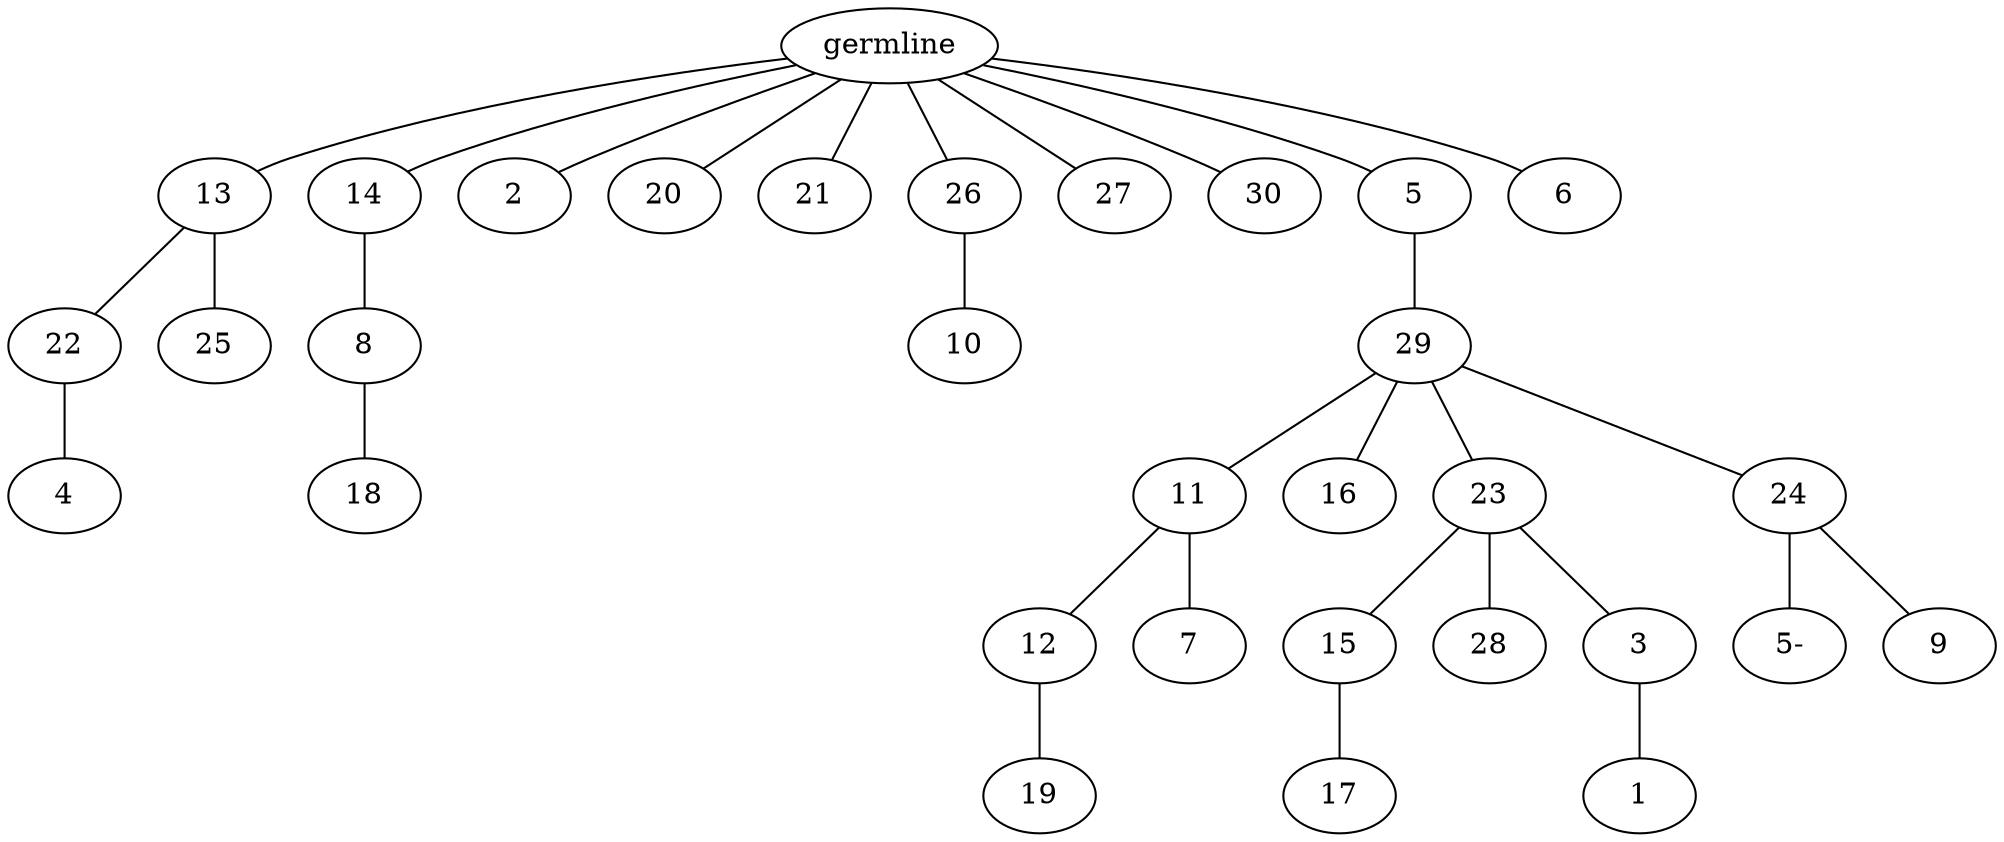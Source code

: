 graph tree {
    "140457964313952" [label="germline"];
    "140457964334768" [label="13"];
    "140457964344272" [label="22"];
    "140457964344704" [label="4"];
    "140457964344608" [label="25"];
    "140457964343792" [label="14"];
    "140457964345376" [label="8"];
    "140457964345856" [label="18"];
    "140457964345232" [label="2"];
    "140457964344128" [label="20"];
    "140457964345952" [label="21"];
    "140457964346528" [label="26"];
    "140457964346960" [label="10"];
    "140457964347104" [label="27"];
    "140457964346816" [label="30"];
    "140457964351744" [label="5"];
    "140457964352272" [label="29"];
    "140457964352896" [label="11"];
    "140457964353328" [label="12"];
    "140457964353760" [label="19"];
    "140457964353664" [label="7"];
    "140457964352992" [label="16"];
    "140457964353232" [label="23"];
    "140457964354624" [label="15"];
    "140457964329472" [label="17"];
    "140457964329424" [label="28"];
    "140457964329760" [label="3"];
    "140457964328464" [label="1"];
    "140457964328800" [label="24"];
    "140457964332080" [label="5-"];
    "140457964331648" [label="9"];
    "140457964329616" [label="6"];
    "140457964313952" -- "140457964334768";
    "140457964313952" -- "140457964343792";
    "140457964313952" -- "140457964345232";
    "140457964313952" -- "140457964344128";
    "140457964313952" -- "140457964345952";
    "140457964313952" -- "140457964346528";
    "140457964313952" -- "140457964347104";
    "140457964313952" -- "140457964346816";
    "140457964313952" -- "140457964351744";
    "140457964313952" -- "140457964329616";
    "140457964334768" -- "140457964344272";
    "140457964334768" -- "140457964344608";
    "140457964344272" -- "140457964344704";
    "140457964343792" -- "140457964345376";
    "140457964345376" -- "140457964345856";
    "140457964346528" -- "140457964346960";
    "140457964351744" -- "140457964352272";
    "140457964352272" -- "140457964352896";
    "140457964352272" -- "140457964352992";
    "140457964352272" -- "140457964353232";
    "140457964352272" -- "140457964328800";
    "140457964352896" -- "140457964353328";
    "140457964352896" -- "140457964353664";
    "140457964353328" -- "140457964353760";
    "140457964353232" -- "140457964354624";
    "140457964353232" -- "140457964329424";
    "140457964353232" -- "140457964329760";
    "140457964354624" -- "140457964329472";
    "140457964329760" -- "140457964328464";
    "140457964328800" -- "140457964332080";
    "140457964328800" -- "140457964331648";
}
